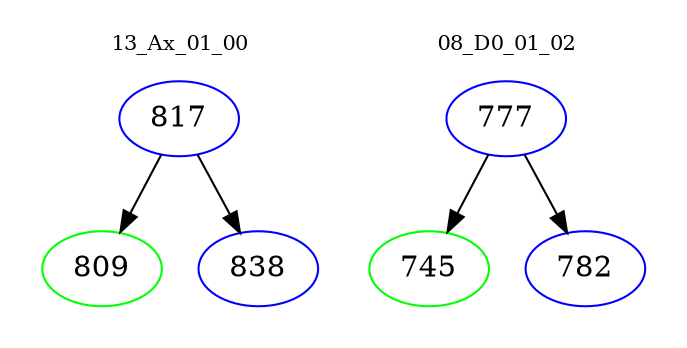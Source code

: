 digraph{
subgraph cluster_0 {
color = white
label = "13_Ax_01_00";
fontsize=10;
T0_817 [label="817", color="blue"]
T0_817 -> T0_809 [color="black"]
T0_809 [label="809", color="green"]
T0_817 -> T0_838 [color="black"]
T0_838 [label="838", color="blue"]
}
subgraph cluster_1 {
color = white
label = "08_D0_01_02";
fontsize=10;
T1_777 [label="777", color="blue"]
T1_777 -> T1_745 [color="black"]
T1_745 [label="745", color="green"]
T1_777 -> T1_782 [color="black"]
T1_782 [label="782", color="blue"]
}
}
